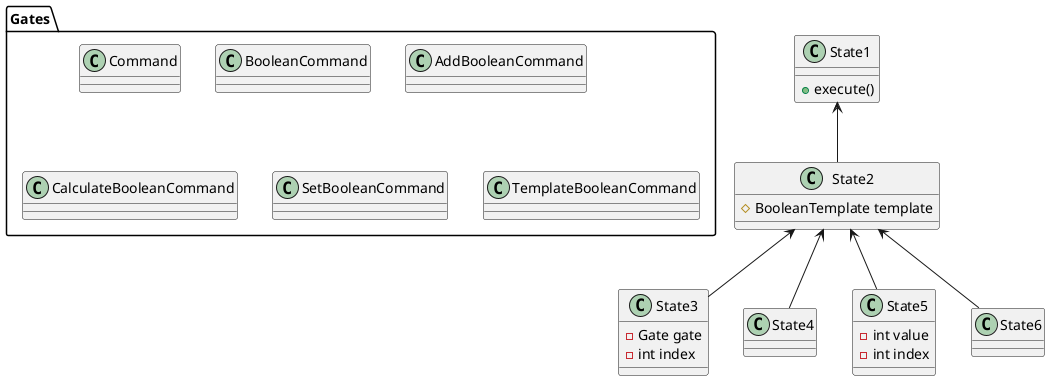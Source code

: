 @startuml
package Gates {
    class "Command" as State1
    class "BooleanCommand" as State2
    class "AddBooleanCommand" as State3
    class “CalculateBooleanCommand" as State4
    class “SetBooleanCommand" as State5
    class “TemplateBooleanCommand" as State6
}
class State1 {
    + execute()
}
class State2 {
    # BooleanTemplate template
}
class State3 {
    - Gate gate
    - int index
}
class State4 {

}
class State5 {
    - int value
    - int index
}
class State6 {
}


State1 <-- State2
State2 <-- State3
State2 <-- State4
State2 <-- State5
State2 <-- State6
@enduml